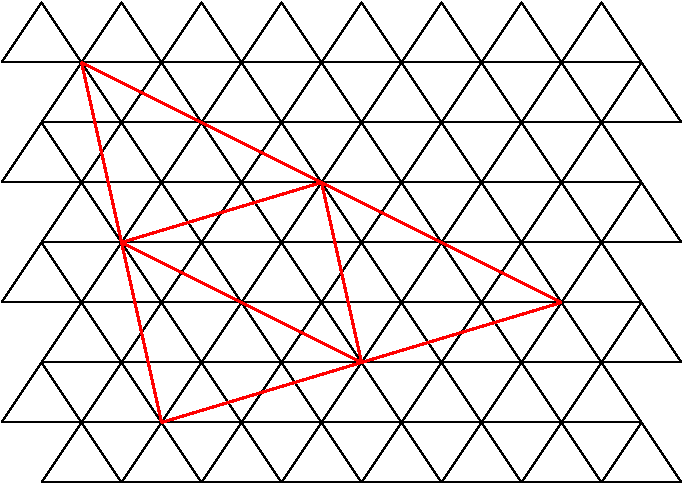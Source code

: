 #FIG 3.2
Landscape
Center
Inches
Letter  
100.00
Single
-2
1200 2
6 2100 2100 6900 2550
2 1 0 1 0 7 50 0 -1 0.000 0 0 -1 0 0 2
	 2100 2550 6900 2550
2 1 0 1 0 7 50 0 -1 0.000 0 0 -1 0 0 3
	 2100 2550 2400 2100 2700 2550
2 1 0 1 0 7 50 0 -1 0.000 0 0 -1 0 0 3
	 2700 2550 3000 2100 3300 2550
2 1 0 1 0 7 50 0 -1 0.000 0 0 -1 0 0 3
	 3300 2550 3600 2100 3900 2550
2 1 0 1 0 7 50 0 -1 0.000 0 0 -1 0 0 3
	 3900 2550 4200 2100 4500 2550
2 1 0 1 0 7 50 0 -1 0.000 0 0 -1 0 0 3
	 4500 2550 4800 2100 5100 2550
2 1 0 1 0 7 50 0 -1 0.000 0 0 -1 0 0 3
	 5100 2550 5400 2100 5700 2550
2 1 0 1 0 7 50 0 -1 0.000 0 0 -1 0 0 3
	 5700 2550 6000 2100 6300 2550
2 1 0 1 0 7 50 0 -1 0.000 0 0 -1 0 0 3
	 6300 2550 6600 2100 6900 2550
-6
6 2100 1200 6900 1650
2 1 0 1 0 7 50 0 -1 0.000 0 0 -1 0 0 2
	 2100 1650 6900 1650
2 1 0 1 0 7 50 0 -1 0.000 0 0 -1 0 0 3
	 2100 1650 2400 1200 2700 1650
2 1 0 1 0 7 50 0 -1 0.000 0 0 -1 0 0 3
	 2700 1650 3000 1200 3300 1650
2 1 0 1 0 7 50 0 -1 0.000 0 0 -1 0 0 3
	 3300 1650 3600 1200 3900 1650
2 1 0 1 0 7 50 0 -1 0.000 0 0 -1 0 0 3
	 3900 1650 4200 1200 4500 1650
2 1 0 1 0 7 50 0 -1 0.000 0 0 -1 0 0 3
	 4500 1650 4800 1200 5100 1650
2 1 0 1 0 7 50 0 -1 0.000 0 0 -1 0 0 3
	 5100 1650 5400 1200 5700 1650
2 1 0 1 0 7 50 0 -1 0.000 0 0 -1 0 0 3
	 5700 1650 6000 1200 6300 1650
2 1 0 1 0 7 50 0 -1 0.000 0 0 -1 0 0 3
	 6300 1650 6600 1200 6900 1650
-6
6 2100 300 6900 750
2 1 0 1 0 7 50 0 -1 0.000 0 0 -1 0 0 2
	 2100 750 6900 750
2 1 0 1 0 7 50 0 -1 0.000 0 0 -1 0 0 3
	 2100 750 2400 300 2700 750
2 1 0 1 0 7 50 0 -1 0.000 0 0 -1 0 0 3
	 2700 750 3000 300 3300 750
2 1 0 1 0 7 50 0 -1 0.000 0 0 -1 0 0 3
	 3300 750 3600 300 3900 750
2 1 0 1 0 7 50 0 -1 0.000 0 0 -1 0 0 3
	 3900 750 4200 300 4500 750
2 1 0 1 0 7 50 0 -1 0.000 0 0 -1 0 0 3
	 4500 750 4800 300 5100 750
2 1 0 1 0 7 50 0 -1 0.000 0 0 -1 0 0 3
	 5100 750 5400 300 5700 750
2 1 0 1 0 7 50 0 -1 0.000 0 0 -1 0 0 3
	 5700 750 6000 300 6300 750
2 1 0 1 0 7 50 0 -1 0.000 0 0 -1 0 0 3
	 6300 750 6600 300 6900 750
-6
6 2100 3000 6900 3450
2 1 0 1 0 7 50 0 -1 0.000 0 0 -1 0 0 2
	 2100 3450 6900 3450
2 1 0 1 0 7 50 0 -1 0.000 0 0 -1 0 0 3
	 2100 3450 2400 3000 2700 3450
2 1 0 1 0 7 50 0 -1 0.000 0 0 -1 0 0 3
	 2700 3450 3000 3000 3300 3450
2 1 0 1 0 7 50 0 -1 0.000 0 0 -1 0 0 3
	 3300 3450 3600 3000 3900 3450
2 1 0 1 0 7 50 0 -1 0.000 0 0 -1 0 0 3
	 3900 3450 4200 3000 4500 3450
2 1 0 1 0 7 50 0 -1 0.000 0 0 -1 0 0 3
	 4500 3450 4800 3000 5100 3450
2 1 0 1 0 7 50 0 -1 0.000 0 0 -1 0 0 3
	 5100 3450 5400 3000 5700 3450
2 1 0 1 0 7 50 0 -1 0.000 0 0 -1 0 0 3
	 5700 3450 6000 3000 6300 3450
2 1 0 1 0 7 50 0 -1 0.000 0 0 -1 0 0 3
	 6300 3450 6600 3000 6900 3450
-6
6 2400 2550 7200 3000
2 1 0 1 0 7 50 0 -1 0.000 0 0 -1 0 0 2
	 2400 3000 7200 3000
2 1 0 1 0 7 50 0 -1 0.000 0 0 -1 0 0 3
	 2400 3000 2700 2550 3000 3000
2 1 0 1 0 7 50 0 -1 0.000 0 0 -1 0 0 3
	 3000 3000 3300 2550 3600 3000
2 1 0 1 0 7 50 0 -1 0.000 0 0 -1 0 0 3
	 3600 3000 3900 2550 4200 3000
2 1 0 1 0 7 50 0 -1 0.000 0 0 -1 0 0 3
	 4200 3000 4500 2550 4800 3000
2 1 0 1 0 7 50 0 -1 0.000 0 0 -1 0 0 3
	 4800 3000 5100 2550 5400 3000
2 1 0 1 0 7 50 0 -1 0.000 0 0 -1 0 0 3
	 5400 3000 5700 2550 6000 3000
2 1 0 1 0 7 50 0 -1 0.000 0 0 -1 0 0 3
	 6000 3000 6300 2550 6600 3000
2 1 0 1 0 7 50 0 -1 0.000 0 0 -1 0 0 3
	 6600 3000 6900 2550 7200 3000
-6
6 2400 1650 7200 2100
2 1 0 1 0 7 50 0 -1 0.000 0 0 -1 0 0 2
	 2400 2100 7200 2100
2 1 0 1 0 7 50 0 -1 0.000 0 0 -1 0 0 3
	 2400 2100 2700 1650 3000 2100
2 1 0 1 0 7 50 0 -1 0.000 0 0 -1 0 0 3
	 3000 2100 3300 1650 3600 2100
2 1 0 1 0 7 50 0 -1 0.000 0 0 -1 0 0 3
	 3600 2100 3900 1650 4200 2100
2 1 0 1 0 7 50 0 -1 0.000 0 0 -1 0 0 3
	 4200 2100 4500 1650 4800 2100
2 1 0 1 0 7 50 0 -1 0.000 0 0 -1 0 0 3
	 4800 2100 5100 1650 5400 2100
2 1 0 1 0 7 50 0 -1 0.000 0 0 -1 0 0 3
	 5400 2100 5700 1650 6000 2100
2 1 0 1 0 7 50 0 -1 0.000 0 0 -1 0 0 3
	 6000 2100 6300 1650 6600 2100
2 1 0 1 0 7 50 0 -1 0.000 0 0 -1 0 0 3
	 6600 2100 6900 1650 7200 2100
-6
6 2400 750 7200 1200
2 1 0 1 0 7 50 0 -1 0.000 0 0 -1 0 0 2
	 2400 1200 7200 1200
2 1 0 1 0 7 50 0 -1 0.000 0 0 -1 0 0 3
	 2400 1200 2700 750 3000 1200
2 1 0 1 0 7 50 0 -1 0.000 0 0 -1 0 0 3
	 3000 1200 3300 750 3600 1200
2 1 0 1 0 7 50 0 -1 0.000 0 0 -1 0 0 3
	 3600 1200 3900 750 4200 1200
2 1 0 1 0 7 50 0 -1 0.000 0 0 -1 0 0 3
	 4200 1200 4500 750 4800 1200
2 1 0 1 0 7 50 0 -1 0.000 0 0 -1 0 0 3
	 4800 1200 5100 750 5400 1200
2 1 0 1 0 7 50 0 -1 0.000 0 0 -1 0 0 3
	 5400 1200 5700 750 6000 1200
2 1 0 1 0 7 50 0 -1 0.000 0 0 -1 0 0 3
	 6000 1200 6300 750 6600 1200
2 1 0 1 0 7 50 0 -1 0.000 0 0 -1 0 0 3
	 6600 1200 6900 750 7200 1200
-6
6 2400 3450 7200 3900
2 1 0 1 0 7 50 0 -1 0.000 0 0 -1 0 0 2
	 2400 3900 7200 3900
2 1 0 1 0 7 50 0 -1 0.000 0 0 -1 0 0 3
	 2400 3900 2700 3450 3000 3900
2 1 0 1 0 7 50 0 -1 0.000 0 0 -1 0 0 3
	 3000 3900 3300 3450 3600 3900
2 1 0 1 0 7 50 0 -1 0.000 0 0 -1 0 0 3
	 3600 3900 3900 3450 4200 3900
2 1 0 1 0 7 50 0 -1 0.000 0 0 -1 0 0 3
	 4200 3900 4500 3450 4800 3900
2 1 0 1 0 7 50 0 -1 0.000 0 0 -1 0 0 3
	 4800 3900 5100 3450 5400 3900
2 1 0 1 0 7 50 0 -1 0.000 0 0 -1 0 0 3
	 5400 3900 5700 3450 6000 3900
2 1 0 1 0 7 50 0 -1 0.000 0 0 -1 0 0 3
	 6000 3900 6300 3450 6600 3900
2 1 0 1 0 7 50 0 -1 0.000 0 0 -1 0 0 3
	 6600 3900 6900 3450 7200 3900
-6
2 1 0 2 4 7 50 0 -1 0.000 0 0 -1 0 0 2
	 3300 3450 4800 3000
2 1 0 2 4 7 50 0 -1 0.000 0 0 -1 0 0 2
	 3300 3450 3000 2100
2 1 0 2 4 7 50 0 -1 0.000 0 0 -1 0 0 2
	 3000 2100 4800 3000
2 1 0 2 4 7 50 0 -1 0.000 0 0 -1 0 0 2
	 4800 3000 4500 1650
2 1 0 2 4 7 50 0 -1 0.000 0 0 -1 0 0 2
	 2700 750 4500 1650
2 1 0 2 4 7 50 0 -1 0.000 0 0 -1 0 0 2
	 3000 2100 4500 1650
2 1 0 2 4 7 50 0 -1 0.000 0 0 -1 0 0 2
	 4500 1650 6300 2550
2 1 0 2 4 7 50 0 -1 0.000 0 0 -1 0 0 2
	 4800 3000 6300 2550
2 1 0 2 4 7 50 0 -1 0.000 0 0 -1 0 0 2
	 3000 2100 2700 750
